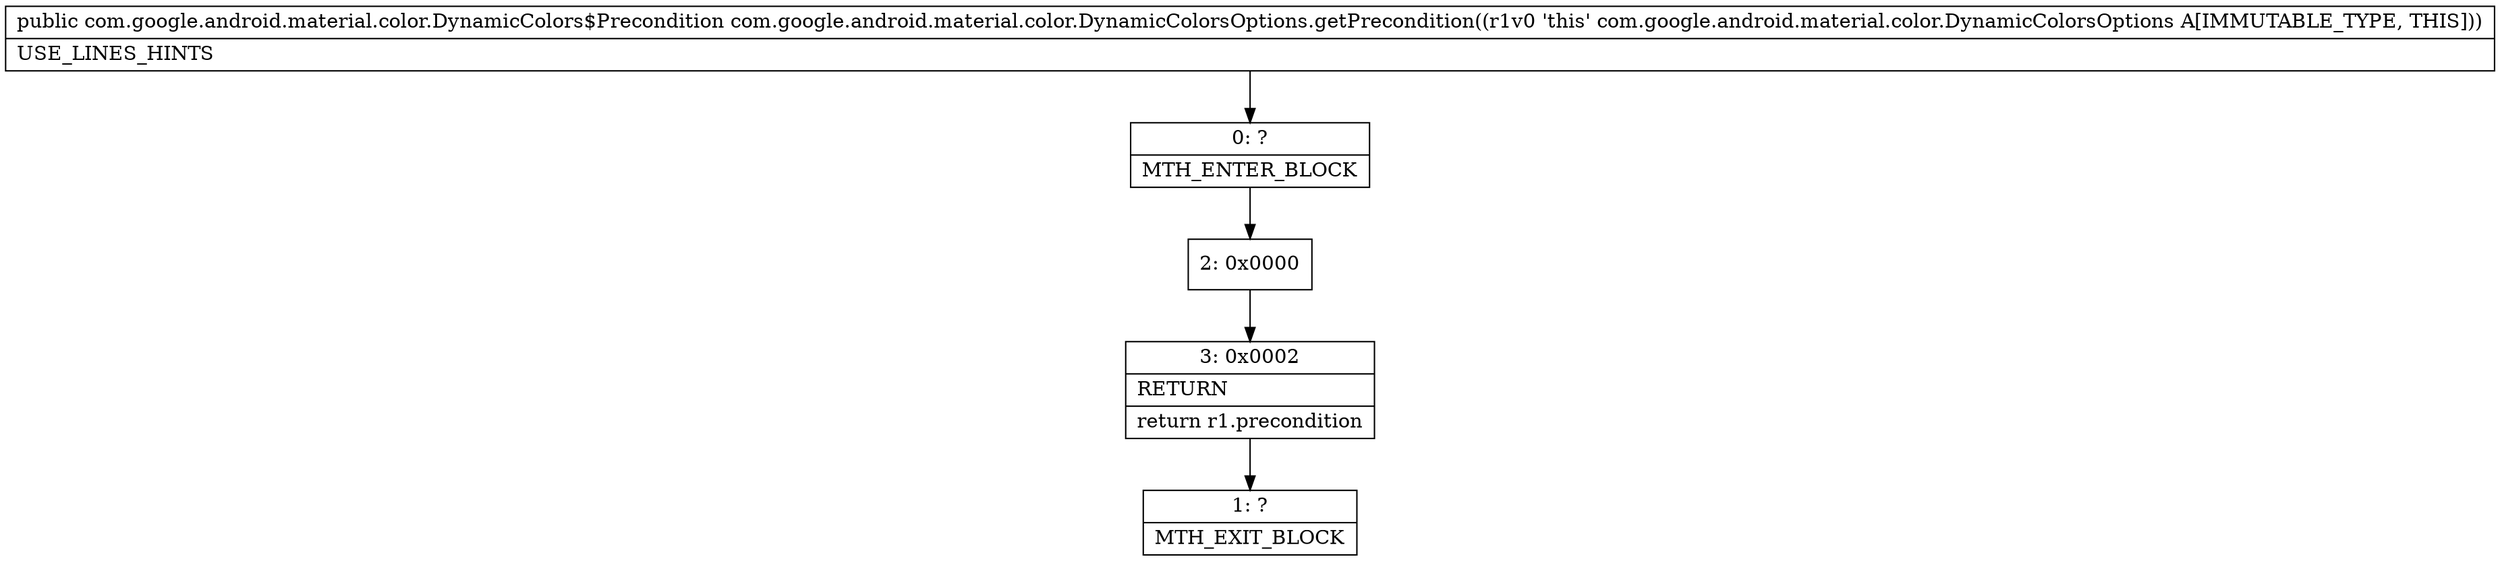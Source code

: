 digraph "CFG forcom.google.android.material.color.DynamicColorsOptions.getPrecondition()Lcom\/google\/android\/material\/color\/DynamicColors$Precondition;" {
Node_0 [shape=record,label="{0\:\ ?|MTH_ENTER_BLOCK\l}"];
Node_2 [shape=record,label="{2\:\ 0x0000}"];
Node_3 [shape=record,label="{3\:\ 0x0002|RETURN\l|return r1.precondition\l}"];
Node_1 [shape=record,label="{1\:\ ?|MTH_EXIT_BLOCK\l}"];
MethodNode[shape=record,label="{public com.google.android.material.color.DynamicColors$Precondition com.google.android.material.color.DynamicColorsOptions.getPrecondition((r1v0 'this' com.google.android.material.color.DynamicColorsOptions A[IMMUTABLE_TYPE, THIS]))  | USE_LINES_HINTS\l}"];
MethodNode -> Node_0;Node_0 -> Node_2;
Node_2 -> Node_3;
Node_3 -> Node_1;
}

